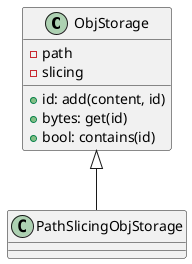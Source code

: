 @startuml
class ObjStorage {
      +id: add(content, id)
      +bytes: get(id)
      +bool: contains(id)
      -path
      -slicing
}

ObjStorage <|-- PathSlicingObjStorage

@enduml